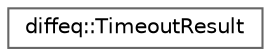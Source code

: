digraph "Graphical Class Hierarchy"
{
 // LATEX_PDF_SIZE
  bgcolor="transparent";
  edge [fontname=Helvetica,fontsize=10,labelfontname=Helvetica,labelfontsize=10];
  node [fontname=Helvetica,fontsize=10,shape=box,height=0.2,width=0.4];
  rankdir="LR";
  Node0 [id="Node000000",label="diffeq::TimeoutResult",height=0.2,width=0.4,color="grey40", fillcolor="white", style="filled",URL="$structdiffeq_1_1_timeout_result.html",tooltip="Result information for timeout-protected integration."];
}
